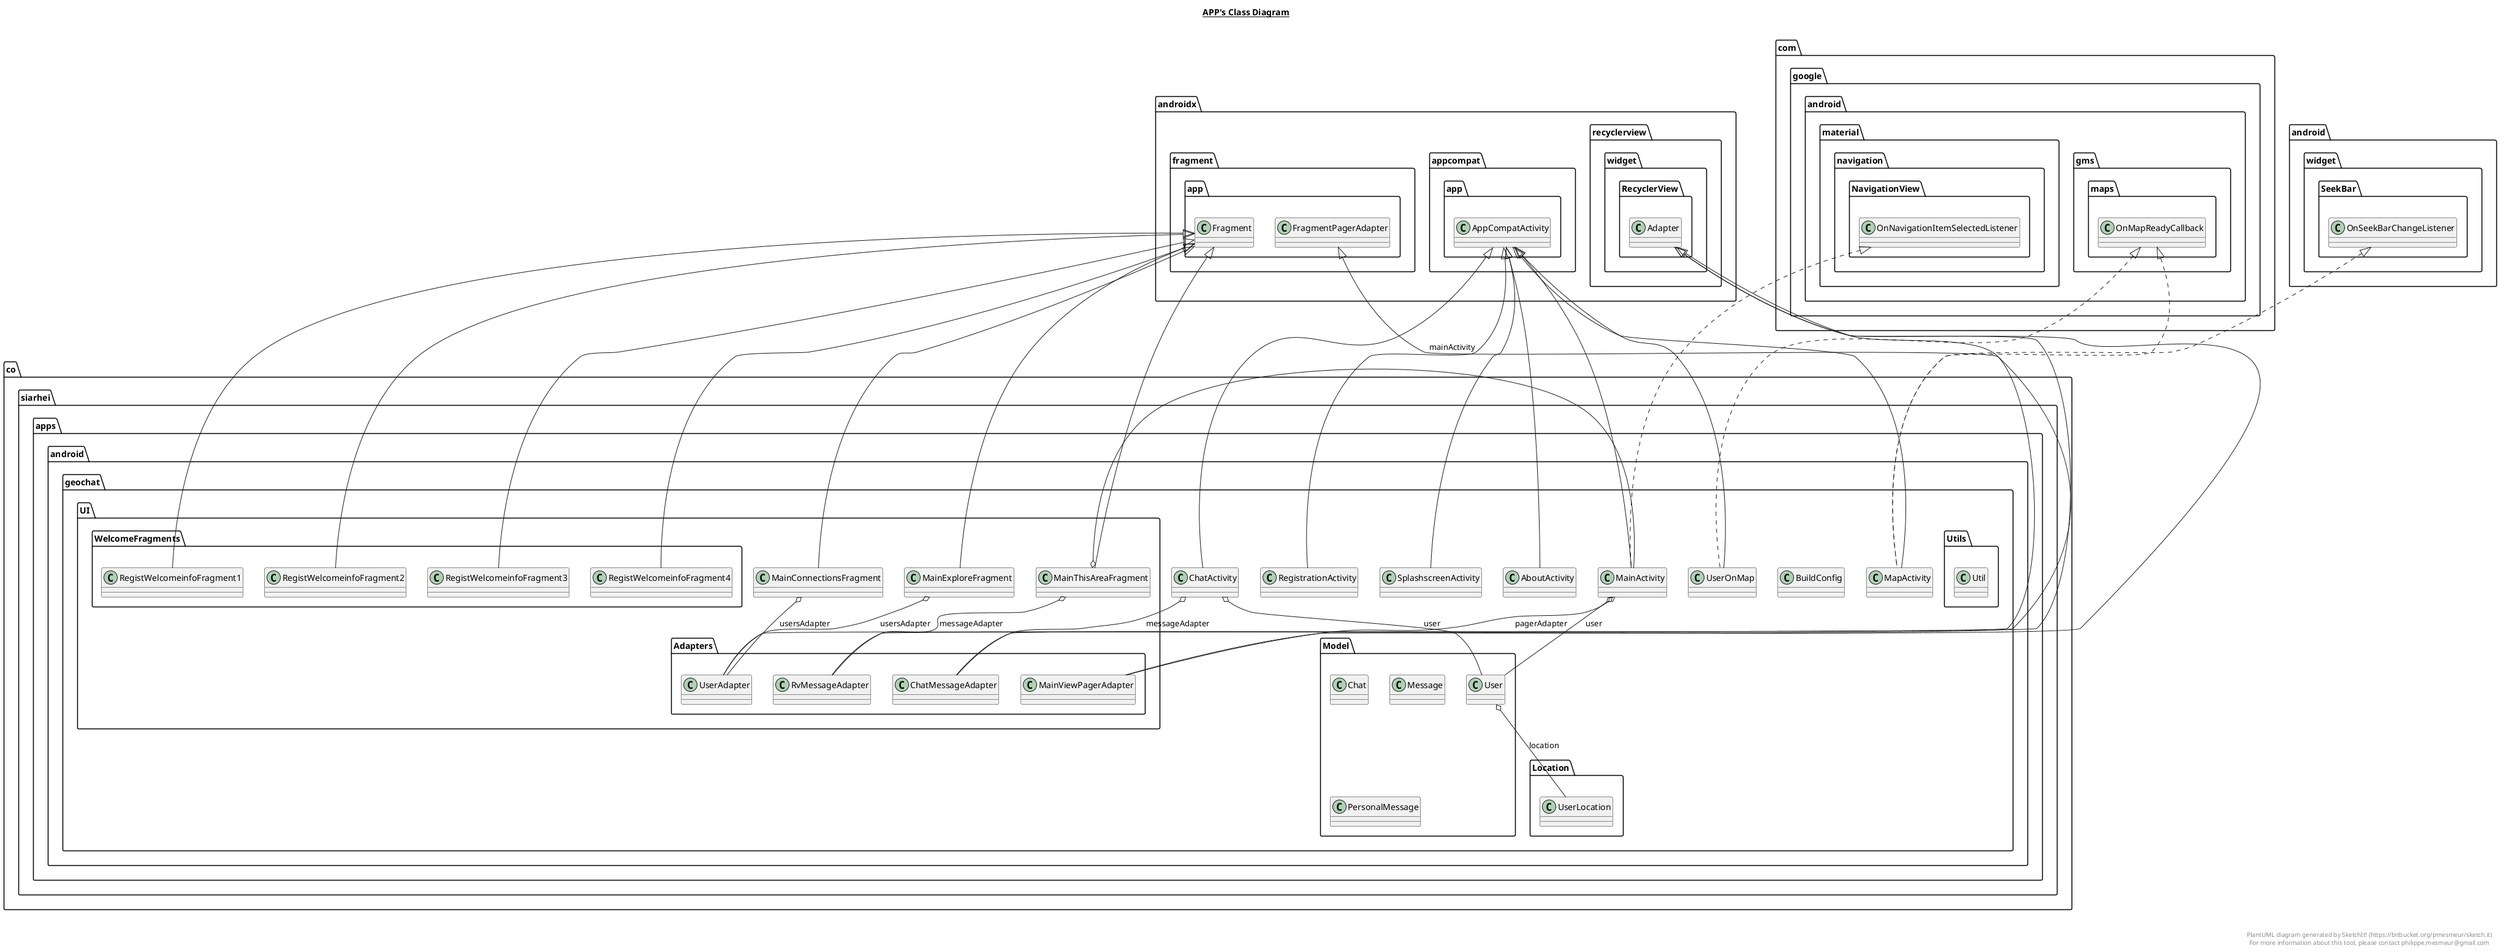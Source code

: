 @startuml

title __APP's Class Diagram__\n

  namespace co.siarhei.apps.android.geochat {
    class co.siarhei.apps.android.geochat.AboutActivity {
    }
  }
  

  namespace co.siarhei.apps.android.geochat {
    class co.siarhei.apps.android.geochat.BuildConfig {
    }
  }
  

  namespace co.siarhei.apps.android.geochat {
    class co.siarhei.apps.android.geochat.ChatActivity {
    }
  }
  

  namespace co.siarhei.apps.android.geochat {
    namespace Location {
      class co.siarhei.apps.android.geochat.Location.UserLocation {
      }
    }
  }
  

  namespace co.siarhei.apps.android.geochat {
    class co.siarhei.apps.android.geochat.MainActivity {
    }
  }
  

  namespace co.siarhei.apps.android.geochat {
    class co.siarhei.apps.android.geochat.MapActivity {
    }
  }
  

  namespace co.siarhei.apps.android.geochat {
    namespace Model {
      class co.siarhei.apps.android.geochat.Model.Chat {
      }
    }
  }
  

  namespace co.siarhei.apps.android.geochat {
    namespace Model {
      class co.siarhei.apps.android.geochat.Model.Message {
      }
    }
  }
  

  namespace co.siarhei.apps.android.geochat {
    namespace Model {
      class co.siarhei.apps.android.geochat.Model.PersonalMessage {
      }
    }
  }
  

  namespace co.siarhei.apps.android.geochat {
    namespace Model {
      class co.siarhei.apps.android.geochat.Model.User {
      }
    }
  }
  

  namespace co.siarhei.apps.android.geochat {
    class co.siarhei.apps.android.geochat.RegistrationActivity {
    }
  }
  

  namespace co.siarhei.apps.android.geochat {
    class co.siarhei.apps.android.geochat.SplashscreenActivity {
    }
  }
  

  namespace co.siarhei.apps.android.geochat {
    namespace UI {
      namespace Adapters {
        class co.siarhei.apps.android.geochat.UI.Adapters.ChatMessageAdapter {
        }
      }
    }
  }
  

  namespace co.siarhei.apps.android.geochat {
    namespace UI {
      namespace Adapters {
        class co.siarhei.apps.android.geochat.UI.Adapters.MainViewPagerAdapter {
        }
      }
    }
  }
  

  namespace co.siarhei.apps.android.geochat {
    namespace UI {
      namespace Adapters {
        class co.siarhei.apps.android.geochat.UI.Adapters.RvMessageAdapter {
        }
      }
    }
  }
  

  namespace co.siarhei.apps.android.geochat {
    namespace UI {
      namespace Adapters {
        class co.siarhei.apps.android.geochat.UI.Adapters.UserAdapter {
        }
      }
    }
  }
  

  namespace co.siarhei.apps.android.geochat {
    namespace UI {
      class co.siarhei.apps.android.geochat.UI.MainConnectionsFragment {
      }
    }
  }
  

  namespace co.siarhei.apps.android.geochat {
    namespace UI {
      class co.siarhei.apps.android.geochat.UI.MainExploreFragment {
      }
    }
  }
  

  namespace co.siarhei.apps.android.geochat {
    namespace UI {
      class co.siarhei.apps.android.geochat.UI.MainThisAreaFragment {
      }
    }
  }
  

  namespace co.siarhei.apps.android.geochat {
    namespace UI {
      namespace WelcomeFragments {
        class co.siarhei.apps.android.geochat.UI.WelcomeFragments.RegistWelcomeinfoFragment1 {
        }
      }
    }
  }
  

  namespace co.siarhei.apps.android.geochat {
    namespace UI {
      namespace WelcomeFragments {
        class co.siarhei.apps.android.geochat.UI.WelcomeFragments.RegistWelcomeinfoFragment2 {
        }
      }
    }
  }
  

  namespace co.siarhei.apps.android.geochat {
    namespace UI {
      namespace WelcomeFragments {
        class co.siarhei.apps.android.geochat.UI.WelcomeFragments.RegistWelcomeinfoFragment3 {
        }
      }
    }
  }
  

  namespace co.siarhei.apps.android.geochat {
    namespace UI {
      namespace WelcomeFragments {
        class co.siarhei.apps.android.geochat.UI.WelcomeFragments.RegistWelcomeinfoFragment4 {
        }
      }
    }
  }
  

  namespace co.siarhei.apps.android.geochat {
    class co.siarhei.apps.android.geochat.UserOnMap {
    }
  }
  

  namespace co.siarhei.apps.android.geochat {
    namespace Utils {
      class co.siarhei.apps.android.geochat.Utils.Util {
      }
    }
  }
  

  co.siarhei.apps.android.geochat.AboutActivity -up-|> androidx.appcompat.app.AppCompatActivity
  co.siarhei.apps.android.geochat.ChatActivity -up-|> androidx.appcompat.app.AppCompatActivity
  co.siarhei.apps.android.geochat.ChatActivity o-- co.siarhei.apps.android.geochat.UI.Adapters.ChatMessageAdapter : messageAdapter
  co.siarhei.apps.android.geochat.ChatActivity o-- co.siarhei.apps.android.geochat.Model.User : user
  co.siarhei.apps.android.geochat.MainActivity .up.|> com.google.android.material.navigation.NavigationView.OnNavigationItemSelectedListener
  co.siarhei.apps.android.geochat.MainActivity -up-|> androidx.appcompat.app.AppCompatActivity
  co.siarhei.apps.android.geochat.MainActivity o-- co.siarhei.apps.android.geochat.Model.User : user
  co.siarhei.apps.android.geochat.MainActivity o-- co.siarhei.apps.android.geochat.UI.Adapters.MainViewPagerAdapter : pagerAdapter
  co.siarhei.apps.android.geochat.MapActivity .up.|> android.widget.SeekBar.OnSeekBarChangeListener
  co.siarhei.apps.android.geochat.MapActivity .up.|> com.google.android.gms.maps.OnMapReadyCallback
  co.siarhei.apps.android.geochat.MapActivity -up-|> androidx.appcompat.app.AppCompatActivity
  co.siarhei.apps.android.geochat.Model.User o-- co.siarhei.apps.android.geochat.Location.UserLocation : location
  co.siarhei.apps.android.geochat.RegistrationActivity .up.|> co.siarhei.apps.android.geochat.UI.WelcomeFragments.RegistWelcomeinfoFragment1.OnFragmentInteractionListener
  co.siarhei.apps.android.geochat.RegistrationActivity .up.|> co.siarhei.apps.android.geochat.UI.WelcomeFragments.RegistWelcomeinfoFragment2.OnFragmentInteractionListener
  co.siarhei.apps.android.geochat.RegistrationActivity .up.|> co.siarhei.apps.android.geochat.UI.WelcomeFragments.RegistWelcomeinfoFragment3.OnFragmentInteractionListener
  co.siarhei.apps.android.geochat.RegistrationActivity .up.|> co.siarhei.apps.android.geochat.UI.WelcomeFragments.RegistWelcomeinfoFragment4.OnFragmentInteractionListener
  co.siarhei.apps.android.geochat.RegistrationActivity -up-|> androidx.appcompat.app.AppCompatActivity
  co.siarhei.apps.android.geochat.SplashscreenActivity -up-|> androidx.appcompat.app.AppCompatActivity
  co.siarhei.apps.android.geochat.UI.Adapters.ChatMessageAdapter -up-|> androidx.recyclerview.widget.RecyclerView.Adapter
  co.siarhei.apps.android.geochat.UI.Adapters.MainViewPagerAdapter -up-|> androidx.fragment.app.FragmentPagerAdapter
  co.siarhei.apps.android.geochat.UI.Adapters.RvMessageAdapter -up-|> androidx.recyclerview.widget.RecyclerView.Adapter
  co.siarhei.apps.android.geochat.UI.Adapters.UserAdapter -up-|> androidx.recyclerview.widget.RecyclerView.Adapter
  co.siarhei.apps.android.geochat.UI.MainConnectionsFragment -up-|> androidx.fragment.app.Fragment
  co.siarhei.apps.android.geochat.UI.MainConnectionsFragment o-- co.siarhei.apps.android.geochat.UI.Adapters.UserAdapter : usersAdapter
  co.siarhei.apps.android.geochat.UI.MainExploreFragment -up-|> androidx.fragment.app.Fragment
  co.siarhei.apps.android.geochat.UI.MainExploreFragment o-- co.siarhei.apps.android.geochat.UI.Adapters.UserAdapter : usersAdapter
  co.siarhei.apps.android.geochat.UI.MainThisAreaFragment -up-|> androidx.fragment.app.Fragment
  co.siarhei.apps.android.geochat.UI.MainThisAreaFragment o-- co.siarhei.apps.android.geochat.MainActivity : mainActivity
  co.siarhei.apps.android.geochat.UI.MainThisAreaFragment o-- co.siarhei.apps.android.geochat.UI.Adapters.RvMessageAdapter : messageAdapter
  co.siarhei.apps.android.geochat.UI.WelcomeFragments.RegistWelcomeinfoFragment1 -up-|> androidx.fragment.app.Fragment
  co.siarhei.apps.android.geochat.UI.WelcomeFragments.RegistWelcomeinfoFragment1 o-- co.siarhei.apps.android.geochat.UI.WelcomeFragments.RegistWelcomeinfoFragment1.OnFragmentInteractionListener : mListener
  co.siarhei.apps.android.geochat.UI.WelcomeFragments.RegistWelcomeinfoFragment2 -up-|> androidx.fragment.app.Fragment
  co.siarhei.apps.android.geochat.UI.WelcomeFragments.RegistWelcomeinfoFragment2 o-- co.siarhei.apps.android.geochat.UI.WelcomeFragments.RegistWelcomeinfoFragment2.OnFragmentInteractionListener : mListener
  co.siarhei.apps.android.geochat.UI.WelcomeFragments.RegistWelcomeinfoFragment3 -up-|> androidx.fragment.app.Fragment
  co.siarhei.apps.android.geochat.UI.WelcomeFragments.RegistWelcomeinfoFragment4 -up-|> androidx.fragment.app.Fragment
  co.siarhei.apps.android.geochat.UserOnMap .up.|> com.google.android.gms.maps.OnMapReadyCallback
  co.siarhei.apps.android.geochat.UserOnMap -up-|> androidx.appcompat.app.AppCompatActivity


right footer


PlantUML diagram generated by SketchIt! (https://bitbucket.org/pmesmeur/sketch.it)
For more information about this tool, please contact philippe.mesmeur@gmail.com
endfooter

@enduml
